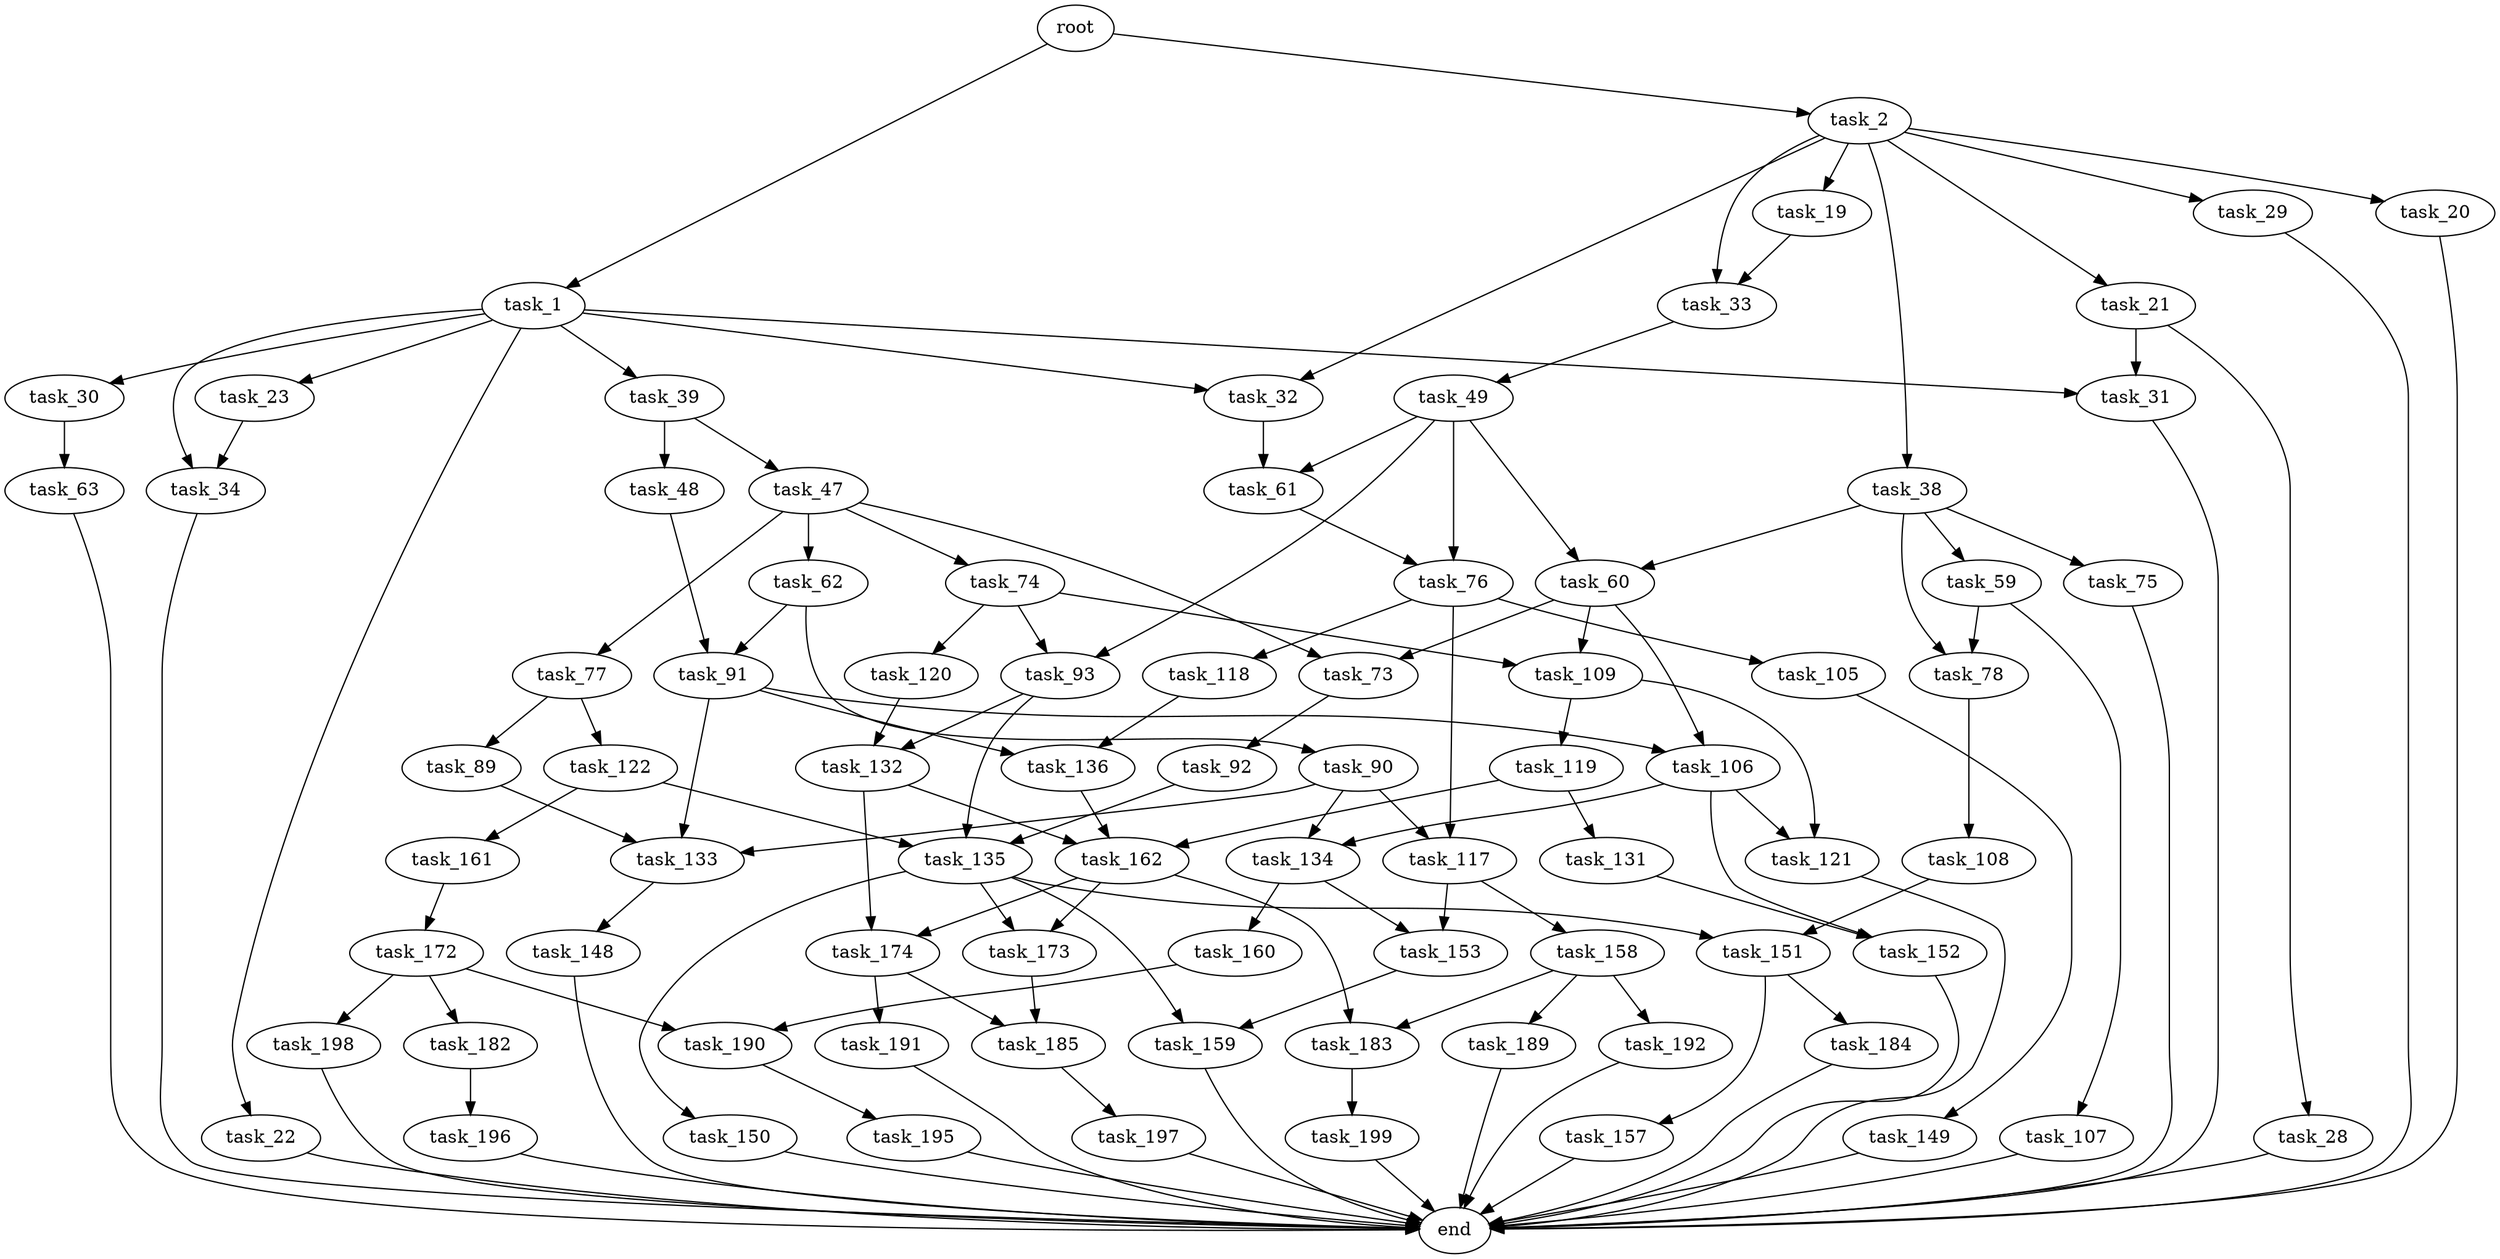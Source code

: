 digraph G {
  root [size="0.000000"];
  task_1 [size="1073741824000.000000"];
  task_2 [size="549755813888.000000"];
  task_19 [size="346703479324.000000"];
  task_20 [size="174153398616.000000"];
  task_21 [size="27399383060.000000"];
  task_22 [size="130932394221.000000"];
  task_23 [size="31233327051.000000"];
  task_28 [size="134217728000.000000"];
  task_29 [size="16700737168.000000"];
  task_30 [size="28495174973.000000"];
  task_31 [size="368293445632.000000"];
  task_32 [size="28991029248.000000"];
  task_33 [size="6754845739.000000"];
  task_34 [size="19019222564.000000"];
  task_38 [size="954647018102.000000"];
  task_39 [size="134217728000.000000"];
  task_47 [size="368293445632.000000"];
  task_48 [size="32939849931.000000"];
  task_49 [size="401585895.000000"];
  task_59 [size="368293445632.000000"];
  task_60 [size="134217728000.000000"];
  task_61 [size="873858406051.000000"];
  task_62 [size="211113468655.000000"];
  task_63 [size="104909458898.000000"];
  task_73 [size="15770273947.000000"];
  task_74 [size="33495549118.000000"];
  task_75 [size="47566202157.000000"];
  task_76 [size="10268670391.000000"];
  task_77 [size="504747735508.000000"];
  task_78 [size="28991029248.000000"];
  task_89 [size="16309859983.000000"];
  task_90 [size="4521438566.000000"];
  task_91 [size="2678446183.000000"];
  task_92 [size="3631344554.000000"];
  task_93 [size="15842792612.000000"];
  task_105 [size="134029676112.000000"];
  task_106 [size="782757789696.000000"];
  task_107 [size="782757789696.000000"];
  task_108 [size="549755813888.000000"];
  task_109 [size="760921453.000000"];
  task_117 [size="830874255258.000000"];
  task_118 [size="300624820494.000000"];
  task_119 [size="20579442412.000000"];
  task_120 [size="201587324247.000000"];
  task_121 [size="17954452616.000000"];
  task_122 [size="6896490054.000000"];
  task_131 [size="123147746466.000000"];
  task_132 [size="68719476736.000000"];
  task_133 [size="28991029248.000000"];
  task_134 [size="28991029248.000000"];
  task_135 [size="81630640011.000000"];
  task_136 [size="1073741824000.000000"];
  task_148 [size="175758057103.000000"];
  task_149 [size="13389985444.000000"];
  task_150 [size="368293445632.000000"];
  task_151 [size="9419943184.000000"];
  task_152 [size="68719476736.000000"];
  task_153 [size="20380266827.000000"];
  task_157 [size="11664872998.000000"];
  task_158 [size="156248347443.000000"];
  task_159 [size="173279355287.000000"];
  task_160 [size="4138335532.000000"];
  task_161 [size="81836763472.000000"];
  task_162 [size="21484509259.000000"];
  task_172 [size="12651232488.000000"];
  task_173 [size="31252459731.000000"];
  task_174 [size="231928233984.000000"];
  task_182 [size="713470884776.000000"];
  task_183 [size="21164133412.000000"];
  task_184 [size="8343870801.000000"];
  task_185 [size="28918806802.000000"];
  task_189 [size="101877232864.000000"];
  task_190 [size="782757789696.000000"];
  task_191 [size="154693845090.000000"];
  task_192 [size="1714912523.000000"];
  task_195 [size="324277414905.000000"];
  task_196 [size="231928233984.000000"];
  task_197 [size="1137396672.000000"];
  task_198 [size="1073741824000.000000"];
  task_199 [size="8589934592.000000"];
  end [size="0.000000"];

  root -> task_1 [size="1.000000"];
  root -> task_2 [size="1.000000"];
  task_1 -> task_22 [size="838860800.000000"];
  task_1 -> task_23 [size="838860800.000000"];
  task_1 -> task_30 [size="838860800.000000"];
  task_1 -> task_31 [size="838860800.000000"];
  task_1 -> task_32 [size="838860800.000000"];
  task_1 -> task_34 [size="838860800.000000"];
  task_1 -> task_39 [size="838860800.000000"];
  task_2 -> task_19 [size="536870912.000000"];
  task_2 -> task_20 [size="536870912.000000"];
  task_2 -> task_21 [size="536870912.000000"];
  task_2 -> task_29 [size="536870912.000000"];
  task_2 -> task_32 [size="536870912.000000"];
  task_2 -> task_33 [size="536870912.000000"];
  task_2 -> task_38 [size="536870912.000000"];
  task_19 -> task_33 [size="411041792.000000"];
  task_20 -> end [size="1.000000"];
  task_21 -> task_28 [size="536870912.000000"];
  task_21 -> task_31 [size="536870912.000000"];
  task_22 -> end [size="1.000000"];
  task_23 -> task_34 [size="838860800.000000"];
  task_28 -> end [size="1.000000"];
  task_29 -> end [size="1.000000"];
  task_30 -> task_63 [size="536870912.000000"];
  task_31 -> end [size="1.000000"];
  task_32 -> task_61 [size="75497472.000000"];
  task_33 -> task_49 [size="209715200.000000"];
  task_34 -> end [size="1.000000"];
  task_38 -> task_59 [size="838860800.000000"];
  task_38 -> task_60 [size="838860800.000000"];
  task_38 -> task_75 [size="838860800.000000"];
  task_38 -> task_78 [size="838860800.000000"];
  task_39 -> task_47 [size="209715200.000000"];
  task_39 -> task_48 [size="209715200.000000"];
  task_47 -> task_62 [size="411041792.000000"];
  task_47 -> task_73 [size="411041792.000000"];
  task_47 -> task_74 [size="411041792.000000"];
  task_47 -> task_77 [size="411041792.000000"];
  task_48 -> task_91 [size="536870912.000000"];
  task_49 -> task_60 [size="33554432.000000"];
  task_49 -> task_61 [size="33554432.000000"];
  task_49 -> task_76 [size="33554432.000000"];
  task_49 -> task_93 [size="33554432.000000"];
  task_59 -> task_78 [size="411041792.000000"];
  task_59 -> task_107 [size="411041792.000000"];
  task_60 -> task_73 [size="209715200.000000"];
  task_60 -> task_106 [size="209715200.000000"];
  task_60 -> task_109 [size="209715200.000000"];
  task_61 -> task_76 [size="679477248.000000"];
  task_62 -> task_90 [size="536870912.000000"];
  task_62 -> task_91 [size="536870912.000000"];
  task_63 -> end [size="1.000000"];
  task_73 -> task_92 [size="301989888.000000"];
  task_74 -> task_93 [size="536870912.000000"];
  task_74 -> task_109 [size="536870912.000000"];
  task_74 -> task_120 [size="536870912.000000"];
  task_75 -> end [size="1.000000"];
  task_76 -> task_105 [size="209715200.000000"];
  task_76 -> task_117 [size="209715200.000000"];
  task_76 -> task_118 [size="209715200.000000"];
  task_77 -> task_89 [size="411041792.000000"];
  task_77 -> task_122 [size="411041792.000000"];
  task_78 -> task_108 [size="75497472.000000"];
  task_89 -> task_133 [size="75497472.000000"];
  task_90 -> task_117 [size="75497472.000000"];
  task_90 -> task_133 [size="75497472.000000"];
  task_90 -> task_134 [size="75497472.000000"];
  task_91 -> task_106 [size="209715200.000000"];
  task_91 -> task_133 [size="209715200.000000"];
  task_91 -> task_136 [size="209715200.000000"];
  task_92 -> task_135 [size="75497472.000000"];
  task_93 -> task_132 [size="411041792.000000"];
  task_93 -> task_135 [size="411041792.000000"];
  task_105 -> task_149 [size="134217728.000000"];
  task_106 -> task_121 [size="679477248.000000"];
  task_106 -> task_134 [size="679477248.000000"];
  task_106 -> task_152 [size="679477248.000000"];
  task_107 -> end [size="1.000000"];
  task_108 -> task_151 [size="536870912.000000"];
  task_109 -> task_119 [size="75497472.000000"];
  task_109 -> task_121 [size="75497472.000000"];
  task_117 -> task_153 [size="679477248.000000"];
  task_117 -> task_158 [size="679477248.000000"];
  task_118 -> task_136 [size="301989888.000000"];
  task_119 -> task_131 [size="536870912.000000"];
  task_119 -> task_162 [size="536870912.000000"];
  task_120 -> task_132 [size="838860800.000000"];
  task_121 -> end [size="1.000000"];
  task_122 -> task_135 [size="536870912.000000"];
  task_122 -> task_161 [size="536870912.000000"];
  task_131 -> task_152 [size="209715200.000000"];
  task_132 -> task_162 [size="134217728.000000"];
  task_132 -> task_174 [size="134217728.000000"];
  task_133 -> task_148 [size="75497472.000000"];
  task_134 -> task_153 [size="75497472.000000"];
  task_134 -> task_160 [size="75497472.000000"];
  task_135 -> task_150 [size="75497472.000000"];
  task_135 -> task_151 [size="75497472.000000"];
  task_135 -> task_159 [size="75497472.000000"];
  task_135 -> task_173 [size="75497472.000000"];
  task_136 -> task_162 [size="838860800.000000"];
  task_148 -> end [size="1.000000"];
  task_149 -> end [size="1.000000"];
  task_150 -> end [size="1.000000"];
  task_151 -> task_157 [size="411041792.000000"];
  task_151 -> task_184 [size="411041792.000000"];
  task_152 -> end [size="1.000000"];
  task_153 -> task_159 [size="33554432.000000"];
  task_157 -> end [size="1.000000"];
  task_158 -> task_183 [size="301989888.000000"];
  task_158 -> task_189 [size="301989888.000000"];
  task_158 -> task_192 [size="301989888.000000"];
  task_159 -> end [size="1.000000"];
  task_160 -> task_190 [size="75497472.000000"];
  task_161 -> task_172 [size="134217728.000000"];
  task_162 -> task_173 [size="536870912.000000"];
  task_162 -> task_174 [size="536870912.000000"];
  task_162 -> task_183 [size="536870912.000000"];
  task_172 -> task_182 [size="411041792.000000"];
  task_172 -> task_190 [size="411041792.000000"];
  task_172 -> task_198 [size="411041792.000000"];
  task_173 -> task_185 [size="33554432.000000"];
  task_174 -> task_185 [size="301989888.000000"];
  task_174 -> task_191 [size="301989888.000000"];
  task_182 -> task_196 [size="536870912.000000"];
  task_183 -> task_199 [size="536870912.000000"];
  task_184 -> end [size="1.000000"];
  task_185 -> task_197 [size="536870912.000000"];
  task_189 -> end [size="1.000000"];
  task_190 -> task_195 [size="679477248.000000"];
  task_191 -> end [size="1.000000"];
  task_192 -> end [size="1.000000"];
  task_195 -> end [size="1.000000"];
  task_196 -> end [size="1.000000"];
  task_197 -> end [size="1.000000"];
  task_198 -> end [size="1.000000"];
  task_199 -> end [size="1.000000"];
}
